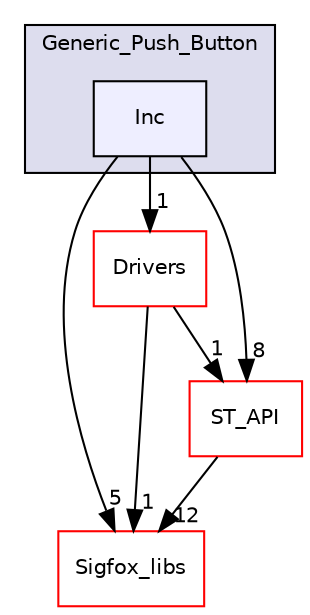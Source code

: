 digraph "C:/Users/hendrick.goncalves/Documents/GenericPushButton_Doxygne/Generic_Push_Button/Inc" {
  compound=true
  node [ fontsize="10", fontname="Helvetica"];
  edge [ labelfontsize="10", labelfontname="Helvetica"];
  subgraph clusterdir_c4664f4905216d5c1bd13ea71b080eff {
    graph [ bgcolor="#ddddee", pencolor="black", label="Generic_Push_Button" fontname="Helvetica", fontsize="10", URL="dir_c4664f4905216d5c1bd13ea71b080eff.html"]
  dir_ffee91cc668c9e471950db577f2ca9ad [shape=box, label="Inc", style="filled", fillcolor="#eeeeff", pencolor="black", URL="dir_ffee91cc668c9e471950db577f2ca9ad.html"];
  }
  dir_18f15354633d1b1c03a46d83828bf022 [shape=box label="Sigfox_libs" fillcolor="white" style="filled" color="red" URL="dir_18f15354633d1b1c03a46d83828bf022.html"];
  dir_d28b261e8e6ff5c790f18a7be688ccf4 [shape=box label="Drivers" fillcolor="white" style="filled" color="red" URL="dir_d28b261e8e6ff5c790f18a7be688ccf4.html"];
  dir_21ada2b64b77fd55dcba91e56747eb15 [shape=box label="ST_API" fillcolor="white" style="filled" color="red" URL="dir_21ada2b64b77fd55dcba91e56747eb15.html"];
  dir_ffee91cc668c9e471950db577f2ca9ad->dir_18f15354633d1b1c03a46d83828bf022 [headlabel="5", labeldistance=1.5 headhref="dir_000016_000017.html"];
  dir_ffee91cc668c9e471950db577f2ca9ad->dir_d28b261e8e6ff5c790f18a7be688ccf4 [headlabel="1", labeldistance=1.5 headhref="dir_000016_000005.html"];
  dir_ffee91cc668c9e471950db577f2ca9ad->dir_21ada2b64b77fd55dcba91e56747eb15 [headlabel="8", labeldistance=1.5 headhref="dir_000016_000020.html"];
  dir_d28b261e8e6ff5c790f18a7be688ccf4->dir_18f15354633d1b1c03a46d83828bf022 [headlabel="1", labeldistance=1.5 headhref="dir_000005_000017.html"];
  dir_d28b261e8e6ff5c790f18a7be688ccf4->dir_21ada2b64b77fd55dcba91e56747eb15 [headlabel="1", labeldistance=1.5 headhref="dir_000005_000020.html"];
  dir_21ada2b64b77fd55dcba91e56747eb15->dir_18f15354633d1b1c03a46d83828bf022 [headlabel="12", labeldistance=1.5 headhref="dir_000020_000017.html"];
}
